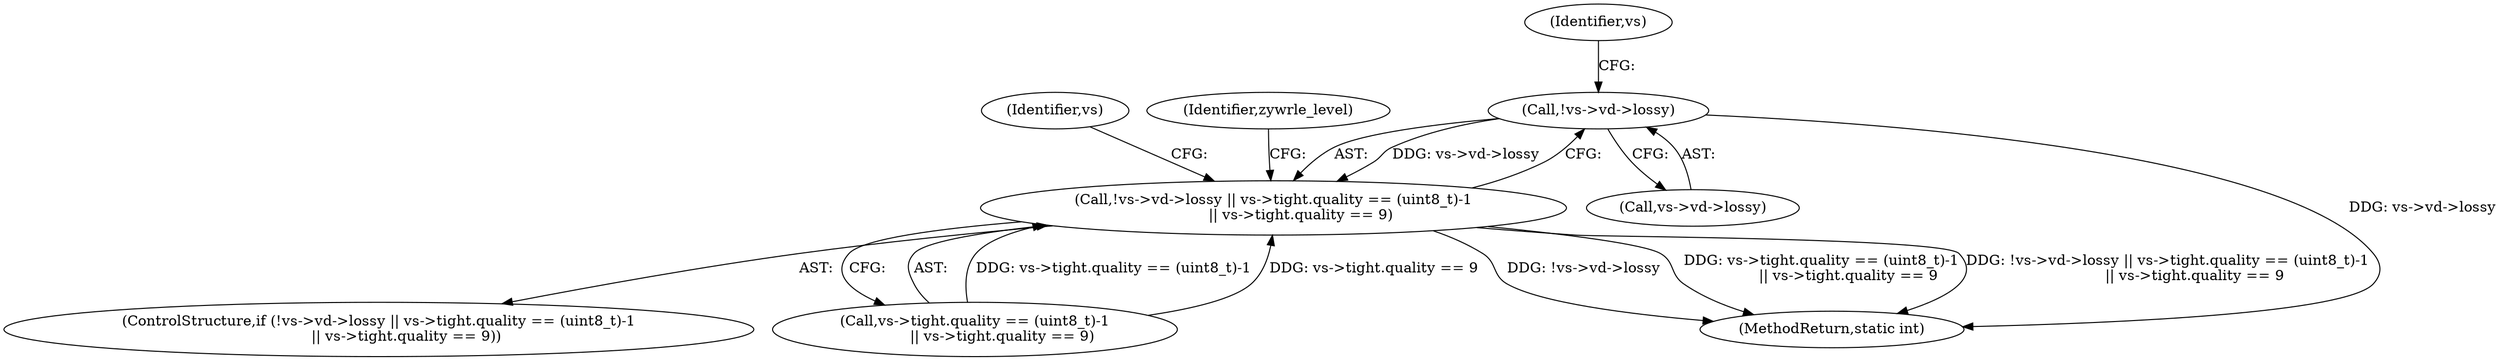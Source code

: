 digraph "0_qemu_9f64916da20eea67121d544698676295bbb105a7_8@pointer" {
"1000132" [label="(Call,!vs->vd->lossy)"];
"1000131" [label="(Call,!vs->vd->lossy || vs->tight.quality == (uint8_t)-1\n            || vs->tight.quality == 9)"];
"1000133" [label="(Call,vs->vd->lossy)"];
"1000172" [label="(Identifier,vs)"];
"1000131" [label="(Call,!vs->vd->lossy || vs->tight.quality == (uint8_t)-1\n            || vs->tight.quality == 9)"];
"1000158" [label="(Identifier,zywrle_level)"];
"1000138" [label="(Call,vs->tight.quality == (uint8_t)-1\n            || vs->tight.quality == 9)"];
"1000130" [label="(ControlStructure,if (!vs->vd->lossy || vs->tight.quality == (uint8_t)-1\n            || vs->tight.quality == 9))"];
"1000492" [label="(MethodReturn,static int)"];
"1000142" [label="(Identifier,vs)"];
"1000132" [label="(Call,!vs->vd->lossy)"];
"1000132" -> "1000131"  [label="AST: "];
"1000132" -> "1000133"  [label="CFG: "];
"1000133" -> "1000132"  [label="AST: "];
"1000142" -> "1000132"  [label="CFG: "];
"1000131" -> "1000132"  [label="CFG: "];
"1000132" -> "1000492"  [label="DDG: vs->vd->lossy"];
"1000132" -> "1000131"  [label="DDG: vs->vd->lossy"];
"1000131" -> "1000130"  [label="AST: "];
"1000131" -> "1000138"  [label="CFG: "];
"1000138" -> "1000131"  [label="AST: "];
"1000158" -> "1000131"  [label="CFG: "];
"1000172" -> "1000131"  [label="CFG: "];
"1000131" -> "1000492"  [label="DDG: !vs->vd->lossy"];
"1000131" -> "1000492"  [label="DDG: vs->tight.quality == (uint8_t)-1\n            || vs->tight.quality == 9"];
"1000131" -> "1000492"  [label="DDG: !vs->vd->lossy || vs->tight.quality == (uint8_t)-1\n            || vs->tight.quality == 9"];
"1000138" -> "1000131"  [label="DDG: vs->tight.quality == (uint8_t)-1"];
"1000138" -> "1000131"  [label="DDG: vs->tight.quality == 9"];
}
